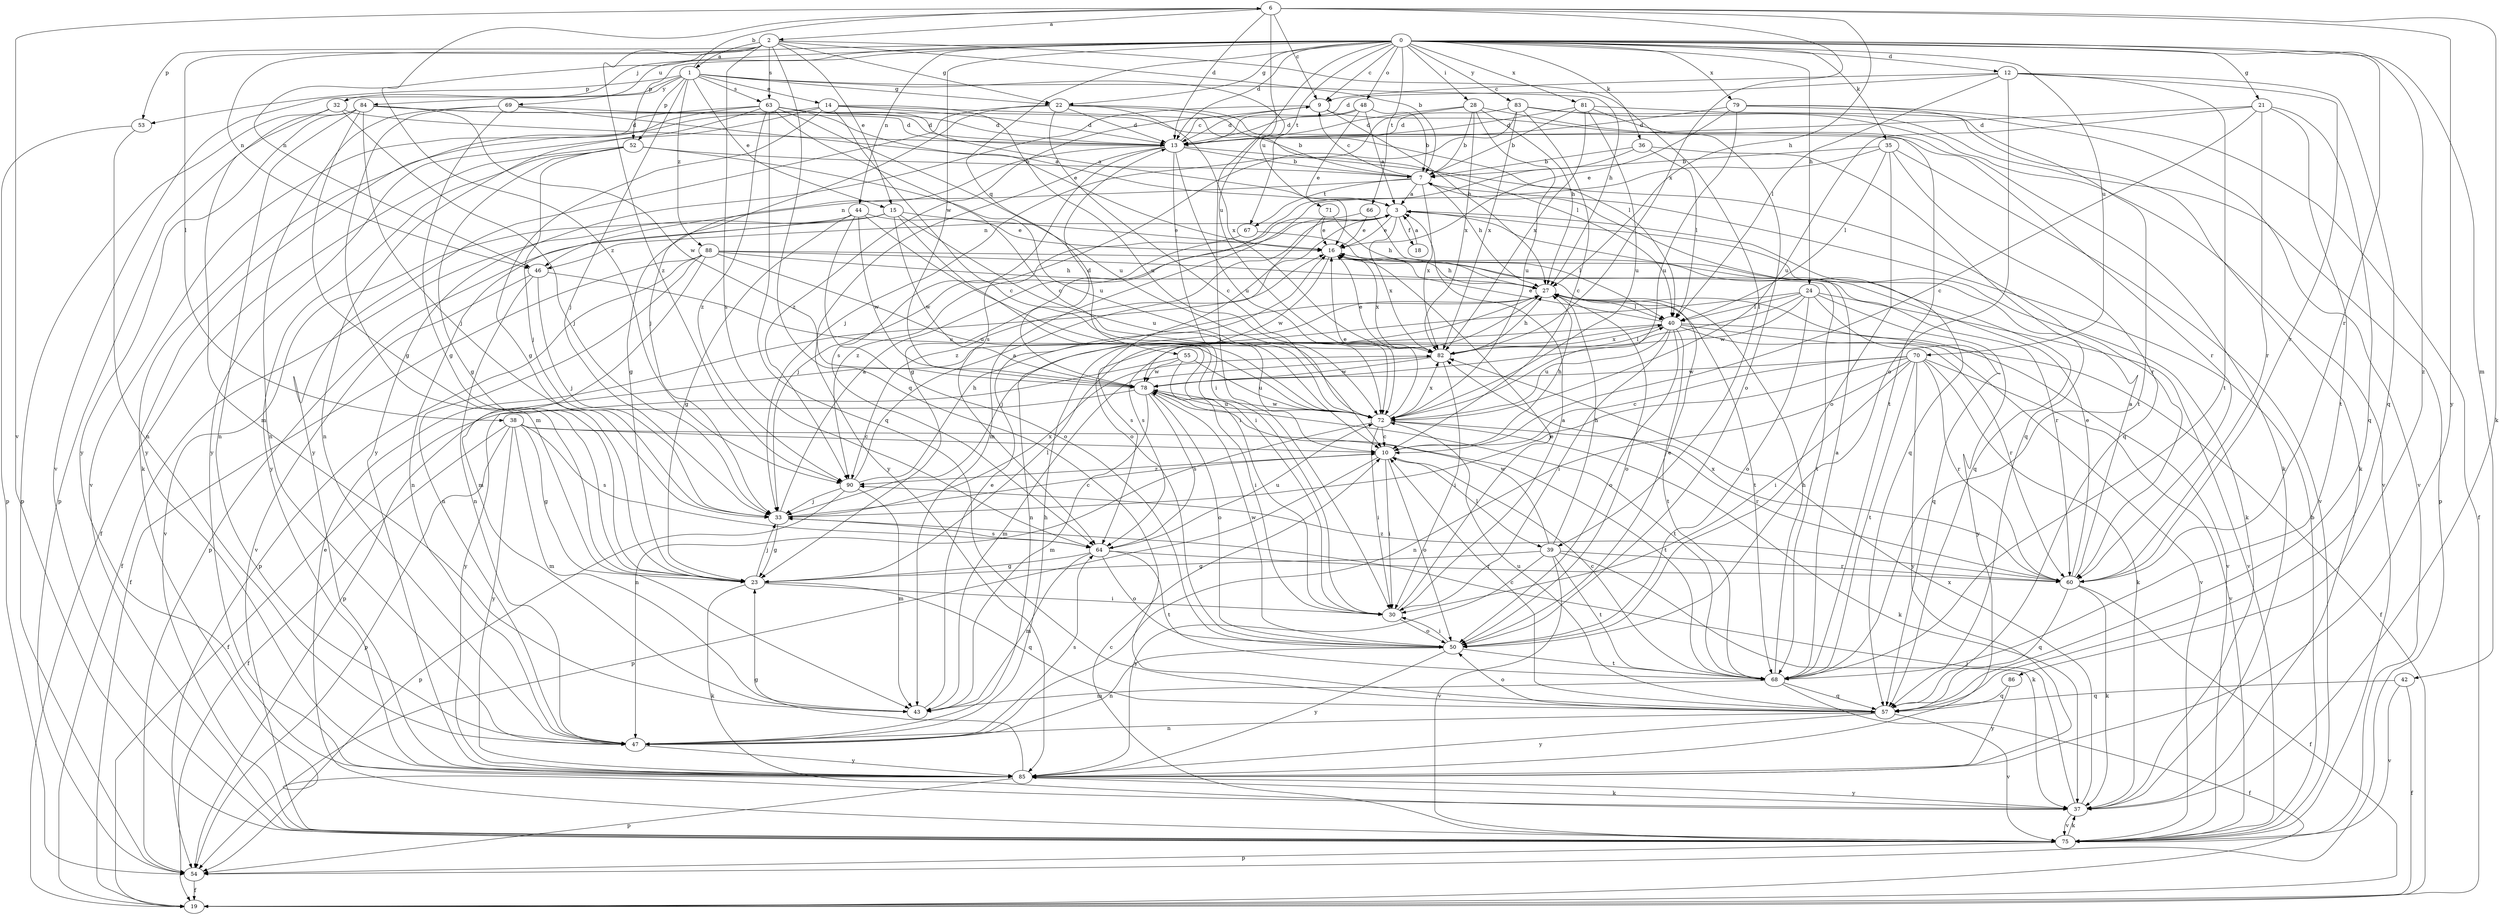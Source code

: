 strict digraph  {
0;
1;
2;
3;
6;
7;
9;
10;
12;
13;
14;
15;
16;
18;
19;
21;
22;
23;
24;
27;
28;
30;
32;
33;
35;
36;
37;
38;
39;
40;
42;
43;
44;
46;
47;
48;
50;
52;
53;
54;
55;
57;
60;
63;
64;
66;
67;
68;
69;
70;
71;
72;
75;
78;
79;
81;
82;
83;
84;
85;
86;
88;
90;
0 -> 9  [label=c];
0 -> 12  [label=d];
0 -> 13  [label=d];
0 -> 21  [label=g];
0 -> 22  [label=g];
0 -> 24  [label=h];
0 -> 28  [label=i];
0 -> 30  [label=i];
0 -> 32  [label=j];
0 -> 35  [label=k];
0 -> 36  [label=k];
0 -> 42  [label=m];
0 -> 44  [label=n];
0 -> 46  [label=n];
0 -> 48  [label=o];
0 -> 52  [label=p];
0 -> 55  [label=q];
0 -> 60  [label=r];
0 -> 66  [label=t];
0 -> 67  [label=t];
0 -> 69  [label=u];
0 -> 70  [label=u];
0 -> 78  [label=w];
0 -> 79  [label=x];
0 -> 81  [label=x];
0 -> 83  [label=y];
0 -> 86  [label=z];
1 -> 6  [label=b];
1 -> 14  [label=e];
1 -> 15  [label=e];
1 -> 22  [label=g];
1 -> 27  [label=h];
1 -> 33  [label=j];
1 -> 52  [label=p];
1 -> 53  [label=p];
1 -> 63  [label=s];
1 -> 71  [label=u];
1 -> 75  [label=v];
1 -> 84  [label=y];
1 -> 88  [label=z];
2 -> 1  [label=a];
2 -> 7  [label=b];
2 -> 15  [label=e];
2 -> 22  [label=g];
2 -> 38  [label=l];
2 -> 39  [label=l];
2 -> 46  [label=n];
2 -> 53  [label=p];
2 -> 57  [label=q];
2 -> 63  [label=s];
2 -> 64  [label=s];
2 -> 90  [label=z];
3 -> 16  [label=e];
3 -> 18  [label=f];
3 -> 37  [label=k];
3 -> 46  [label=n];
3 -> 82  [label=x];
3 -> 90  [label=z];
6 -> 2  [label=a];
6 -> 9  [label=c];
6 -> 13  [label=d];
6 -> 27  [label=h];
6 -> 37  [label=k];
6 -> 72  [label=u];
6 -> 75  [label=v];
6 -> 82  [label=x];
6 -> 85  [label=y];
6 -> 90  [label=z];
7 -> 3  [label=a];
7 -> 9  [label=c];
7 -> 27  [label=h];
7 -> 46  [label=n];
7 -> 57  [label=q];
7 -> 67  [label=t];
7 -> 82  [label=x];
9 -> 13  [label=d];
9 -> 27  [label=h];
9 -> 68  [label=t];
9 -> 85  [label=y];
10 -> 27  [label=h];
10 -> 30  [label=i];
10 -> 39  [label=l];
10 -> 50  [label=o];
10 -> 54  [label=p];
10 -> 90  [label=z];
12 -> 9  [label=c];
12 -> 13  [label=d];
12 -> 40  [label=l];
12 -> 50  [label=o];
12 -> 57  [label=q];
12 -> 60  [label=r];
12 -> 68  [label=t];
13 -> 7  [label=b];
13 -> 9  [label=c];
13 -> 23  [label=g];
13 -> 30  [label=i];
13 -> 60  [label=r];
13 -> 64  [label=s];
13 -> 72  [label=u];
13 -> 85  [label=y];
14 -> 10  [label=c];
14 -> 13  [label=d];
14 -> 23  [label=g];
14 -> 37  [label=k];
14 -> 40  [label=l];
14 -> 72  [label=u];
14 -> 85  [label=y];
15 -> 16  [label=e];
15 -> 19  [label=f];
15 -> 30  [label=i];
15 -> 54  [label=p];
15 -> 72  [label=u];
15 -> 78  [label=w];
16 -> 27  [label=h];
16 -> 78  [label=w];
16 -> 82  [label=x];
18 -> 3  [label=a];
21 -> 10  [label=c];
21 -> 13  [label=d];
21 -> 57  [label=q];
21 -> 60  [label=r];
21 -> 68  [label=t];
21 -> 72  [label=u];
22 -> 7  [label=b];
22 -> 10  [label=c];
22 -> 13  [label=d];
22 -> 33  [label=j];
22 -> 40  [label=l];
22 -> 82  [label=x];
22 -> 85  [label=y];
23 -> 30  [label=i];
23 -> 33  [label=j];
23 -> 37  [label=k];
23 -> 40  [label=l];
23 -> 57  [label=q];
24 -> 33  [label=j];
24 -> 40  [label=l];
24 -> 50  [label=o];
24 -> 57  [label=q];
24 -> 64  [label=s];
24 -> 75  [label=v];
24 -> 78  [label=w];
24 -> 85  [label=y];
27 -> 40  [label=l];
27 -> 47  [label=n];
27 -> 50  [label=o];
27 -> 64  [label=s];
27 -> 68  [label=t];
27 -> 75  [label=v];
28 -> 7  [label=b];
28 -> 13  [label=d];
28 -> 27  [label=h];
28 -> 33  [label=j];
28 -> 37  [label=k];
28 -> 72  [label=u];
28 -> 82  [label=x];
30 -> 3  [label=a];
30 -> 16  [label=e];
30 -> 50  [label=o];
32 -> 13  [label=d];
32 -> 33  [label=j];
32 -> 43  [label=m];
32 -> 54  [label=p];
33 -> 3  [label=a];
33 -> 10  [label=c];
33 -> 23  [label=g];
33 -> 64  [label=s];
33 -> 82  [label=x];
35 -> 7  [label=b];
35 -> 40  [label=l];
35 -> 43  [label=m];
35 -> 50  [label=o];
35 -> 57  [label=q];
35 -> 75  [label=v];
36 -> 7  [label=b];
36 -> 23  [label=g];
36 -> 40  [label=l];
36 -> 57  [label=q];
37 -> 33  [label=j];
37 -> 75  [label=v];
37 -> 82  [label=x];
37 -> 85  [label=y];
38 -> 10  [label=c];
38 -> 19  [label=f];
38 -> 23  [label=g];
38 -> 43  [label=m];
38 -> 54  [label=p];
38 -> 64  [label=s];
38 -> 68  [label=t];
38 -> 85  [label=y];
39 -> 23  [label=g];
39 -> 27  [label=h];
39 -> 37  [label=k];
39 -> 60  [label=r];
39 -> 68  [label=t];
39 -> 75  [label=v];
39 -> 78  [label=w];
39 -> 85  [label=y];
40 -> 16  [label=e];
40 -> 19  [label=f];
40 -> 30  [label=i];
40 -> 50  [label=o];
40 -> 54  [label=p];
40 -> 60  [label=r];
40 -> 68  [label=t];
40 -> 72  [label=u];
40 -> 75  [label=v];
40 -> 82  [label=x];
42 -> 19  [label=f];
42 -> 57  [label=q];
42 -> 75  [label=v];
43 -> 16  [label=e];
44 -> 16  [label=e];
44 -> 23  [label=g];
44 -> 30  [label=i];
44 -> 47  [label=n];
44 -> 50  [label=o];
44 -> 75  [label=v];
44 -> 78  [label=w];
46 -> 33  [label=j];
46 -> 47  [label=n];
46 -> 72  [label=u];
46 -> 75  [label=v];
47 -> 27  [label=h];
47 -> 64  [label=s];
47 -> 85  [label=y];
48 -> 3  [label=a];
48 -> 7  [label=b];
48 -> 13  [label=d];
48 -> 16  [label=e];
48 -> 90  [label=z];
50 -> 16  [label=e];
50 -> 30  [label=i];
50 -> 47  [label=n];
50 -> 68  [label=t];
50 -> 78  [label=w];
50 -> 85  [label=y];
52 -> 7  [label=b];
52 -> 19  [label=f];
52 -> 23  [label=g];
52 -> 33  [label=j];
52 -> 72  [label=u];
52 -> 85  [label=y];
53 -> 47  [label=n];
53 -> 54  [label=p];
54 -> 19  [label=f];
55 -> 30  [label=i];
55 -> 72  [label=u];
55 -> 78  [label=w];
55 -> 85  [label=y];
57 -> 10  [label=c];
57 -> 47  [label=n];
57 -> 50  [label=o];
57 -> 72  [label=u];
57 -> 75  [label=v];
57 -> 85  [label=y];
60 -> 3  [label=a];
60 -> 16  [label=e];
60 -> 19  [label=f];
60 -> 37  [label=k];
60 -> 57  [label=q];
60 -> 82  [label=x];
60 -> 90  [label=z];
63 -> 3  [label=a];
63 -> 10  [label=c];
63 -> 13  [label=d];
63 -> 16  [label=e];
63 -> 47  [label=n];
63 -> 57  [label=q];
63 -> 72  [label=u];
63 -> 75  [label=v];
63 -> 85  [label=y];
63 -> 90  [label=z];
64 -> 23  [label=g];
64 -> 43  [label=m];
64 -> 50  [label=o];
64 -> 60  [label=r];
64 -> 68  [label=t];
64 -> 72  [label=u];
66 -> 16  [label=e];
66 -> 57  [label=q];
66 -> 90  [label=z];
67 -> 33  [label=j];
67 -> 40  [label=l];
68 -> 3  [label=a];
68 -> 10  [label=c];
68 -> 19  [label=f];
68 -> 27  [label=h];
68 -> 43  [label=m];
68 -> 57  [label=q];
69 -> 3  [label=a];
69 -> 13  [label=d];
69 -> 23  [label=g];
69 -> 43  [label=m];
69 -> 47  [label=n];
70 -> 10  [label=c];
70 -> 30  [label=i];
70 -> 33  [label=j];
70 -> 37  [label=k];
70 -> 47  [label=n];
70 -> 60  [label=r];
70 -> 68  [label=t];
70 -> 75  [label=v];
70 -> 78  [label=w];
70 -> 85  [label=y];
71 -> 16  [label=e];
71 -> 27  [label=h];
71 -> 50  [label=o];
72 -> 10  [label=c];
72 -> 16  [label=e];
72 -> 30  [label=i];
72 -> 37  [label=k];
72 -> 47  [label=n];
72 -> 60  [label=r];
72 -> 78  [label=w];
72 -> 82  [label=x];
75 -> 7  [label=b];
75 -> 10  [label=c];
75 -> 16  [label=e];
75 -> 37  [label=k];
75 -> 54  [label=p];
78 -> 13  [label=d];
78 -> 19  [label=f];
78 -> 43  [label=m];
78 -> 50  [label=o];
78 -> 64  [label=s];
78 -> 68  [label=t];
78 -> 72  [label=u];
79 -> 13  [label=d];
79 -> 16  [label=e];
79 -> 19  [label=f];
79 -> 68  [label=t];
79 -> 72  [label=u];
79 -> 75  [label=v];
81 -> 7  [label=b];
81 -> 13  [label=d];
81 -> 37  [label=k];
81 -> 50  [label=o];
81 -> 72  [label=u];
81 -> 82  [label=x];
82 -> 16  [label=e];
82 -> 27  [label=h];
82 -> 30  [label=i];
82 -> 40  [label=l];
82 -> 43  [label=m];
82 -> 78  [label=w];
83 -> 10  [label=c];
83 -> 13  [label=d];
83 -> 54  [label=p];
83 -> 64  [label=s];
83 -> 75  [label=v];
83 -> 82  [label=x];
84 -> 13  [label=d];
84 -> 23  [label=g];
84 -> 33  [label=j];
84 -> 47  [label=n];
84 -> 54  [label=p];
84 -> 60  [label=r];
84 -> 78  [label=w];
84 -> 85  [label=y];
85 -> 23  [label=g];
85 -> 37  [label=k];
85 -> 54  [label=p];
86 -> 57  [label=q];
86 -> 85  [label=y];
88 -> 19  [label=f];
88 -> 27  [label=h];
88 -> 43  [label=m];
88 -> 47  [label=n];
88 -> 54  [label=p];
88 -> 60  [label=r];
88 -> 68  [label=t];
88 -> 72  [label=u];
90 -> 3  [label=a];
90 -> 27  [label=h];
90 -> 33  [label=j];
90 -> 43  [label=m];
90 -> 54  [label=p];
}
